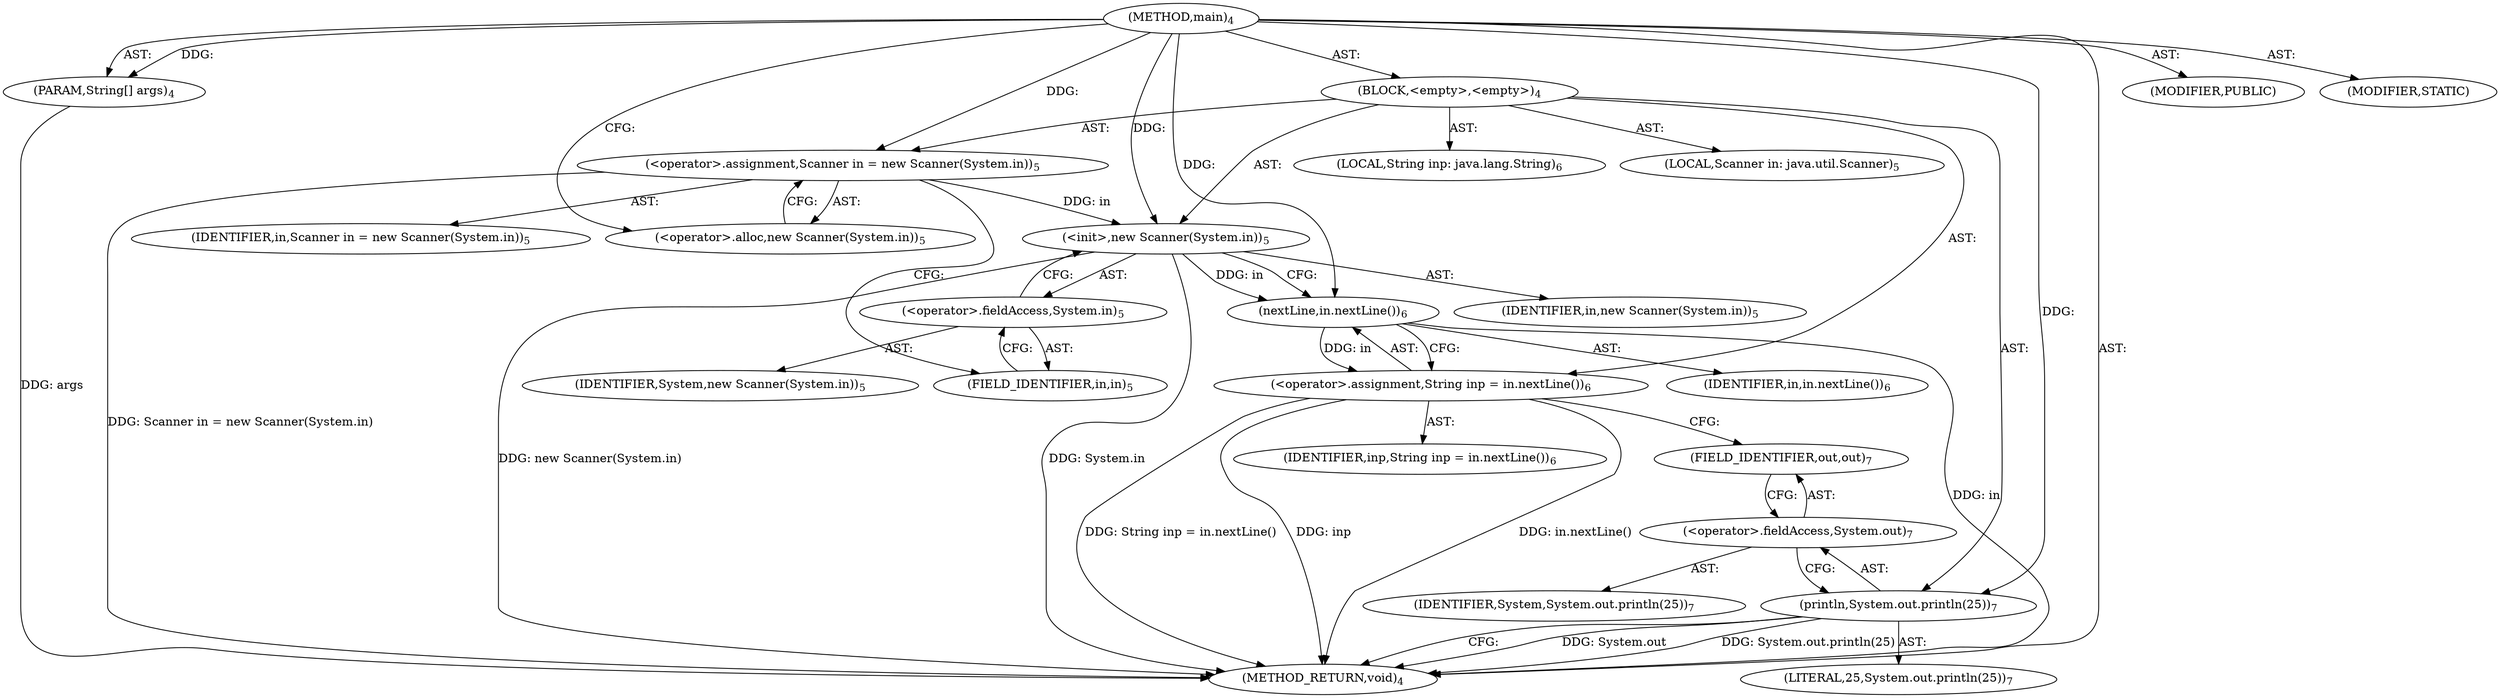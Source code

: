 digraph "main" {  
"19" [label = <(METHOD,main)<SUB>4</SUB>> ]
"20" [label = <(PARAM,String[] args)<SUB>4</SUB>> ]
"21" [label = <(BLOCK,&lt;empty&gt;,&lt;empty&gt;)<SUB>4</SUB>> ]
"4" [label = <(LOCAL,Scanner in: java.util.Scanner)<SUB>5</SUB>> ]
"22" [label = <(&lt;operator&gt;.assignment,Scanner in = new Scanner(System.in))<SUB>5</SUB>> ]
"23" [label = <(IDENTIFIER,in,Scanner in = new Scanner(System.in))<SUB>5</SUB>> ]
"24" [label = <(&lt;operator&gt;.alloc,new Scanner(System.in))<SUB>5</SUB>> ]
"25" [label = <(&lt;init&gt;,new Scanner(System.in))<SUB>5</SUB>> ]
"3" [label = <(IDENTIFIER,in,new Scanner(System.in))<SUB>5</SUB>> ]
"26" [label = <(&lt;operator&gt;.fieldAccess,System.in)<SUB>5</SUB>> ]
"27" [label = <(IDENTIFIER,System,new Scanner(System.in))<SUB>5</SUB>> ]
"28" [label = <(FIELD_IDENTIFIER,in,in)<SUB>5</SUB>> ]
"29" [label = <(LOCAL,String inp: java.lang.String)<SUB>6</SUB>> ]
"30" [label = <(&lt;operator&gt;.assignment,String inp = in.nextLine())<SUB>6</SUB>> ]
"31" [label = <(IDENTIFIER,inp,String inp = in.nextLine())<SUB>6</SUB>> ]
"32" [label = <(nextLine,in.nextLine())<SUB>6</SUB>> ]
"33" [label = <(IDENTIFIER,in,in.nextLine())<SUB>6</SUB>> ]
"34" [label = <(println,System.out.println(25))<SUB>7</SUB>> ]
"35" [label = <(&lt;operator&gt;.fieldAccess,System.out)<SUB>7</SUB>> ]
"36" [label = <(IDENTIFIER,System,System.out.println(25))<SUB>7</SUB>> ]
"37" [label = <(FIELD_IDENTIFIER,out,out)<SUB>7</SUB>> ]
"38" [label = <(LITERAL,25,System.out.println(25))<SUB>7</SUB>> ]
"39" [label = <(MODIFIER,PUBLIC)> ]
"40" [label = <(MODIFIER,STATIC)> ]
"41" [label = <(METHOD_RETURN,void)<SUB>4</SUB>> ]
  "19" -> "20"  [ label = "AST: "] 
  "19" -> "21"  [ label = "AST: "] 
  "19" -> "39"  [ label = "AST: "] 
  "19" -> "40"  [ label = "AST: "] 
  "19" -> "41"  [ label = "AST: "] 
  "21" -> "4"  [ label = "AST: "] 
  "21" -> "22"  [ label = "AST: "] 
  "21" -> "25"  [ label = "AST: "] 
  "21" -> "29"  [ label = "AST: "] 
  "21" -> "30"  [ label = "AST: "] 
  "21" -> "34"  [ label = "AST: "] 
  "22" -> "23"  [ label = "AST: "] 
  "22" -> "24"  [ label = "AST: "] 
  "25" -> "3"  [ label = "AST: "] 
  "25" -> "26"  [ label = "AST: "] 
  "26" -> "27"  [ label = "AST: "] 
  "26" -> "28"  [ label = "AST: "] 
  "30" -> "31"  [ label = "AST: "] 
  "30" -> "32"  [ label = "AST: "] 
  "32" -> "33"  [ label = "AST: "] 
  "34" -> "35"  [ label = "AST: "] 
  "34" -> "38"  [ label = "AST: "] 
  "35" -> "36"  [ label = "AST: "] 
  "35" -> "37"  [ label = "AST: "] 
  "22" -> "28"  [ label = "CFG: "] 
  "25" -> "32"  [ label = "CFG: "] 
  "30" -> "37"  [ label = "CFG: "] 
  "34" -> "41"  [ label = "CFG: "] 
  "24" -> "22"  [ label = "CFG: "] 
  "26" -> "25"  [ label = "CFG: "] 
  "32" -> "30"  [ label = "CFG: "] 
  "35" -> "34"  [ label = "CFG: "] 
  "28" -> "26"  [ label = "CFG: "] 
  "37" -> "35"  [ label = "CFG: "] 
  "19" -> "24"  [ label = "CFG: "] 
  "20" -> "41"  [ label = "DDG: args"] 
  "22" -> "41"  [ label = "DDG: Scanner in = new Scanner(System.in)"] 
  "25" -> "41"  [ label = "DDG: System.in"] 
  "25" -> "41"  [ label = "DDG: new Scanner(System.in)"] 
  "30" -> "41"  [ label = "DDG: inp"] 
  "32" -> "41"  [ label = "DDG: in"] 
  "30" -> "41"  [ label = "DDG: in.nextLine()"] 
  "30" -> "41"  [ label = "DDG: String inp = in.nextLine()"] 
  "34" -> "41"  [ label = "DDG: System.out"] 
  "34" -> "41"  [ label = "DDG: System.out.println(25)"] 
  "19" -> "20"  [ label = "DDG: "] 
  "19" -> "22"  [ label = "DDG: "] 
  "32" -> "30"  [ label = "DDG: in"] 
  "22" -> "25"  [ label = "DDG: in"] 
  "19" -> "25"  [ label = "DDG: "] 
  "19" -> "34"  [ label = "DDG: "] 
  "25" -> "32"  [ label = "DDG: in"] 
  "19" -> "32"  [ label = "DDG: "] 
}
